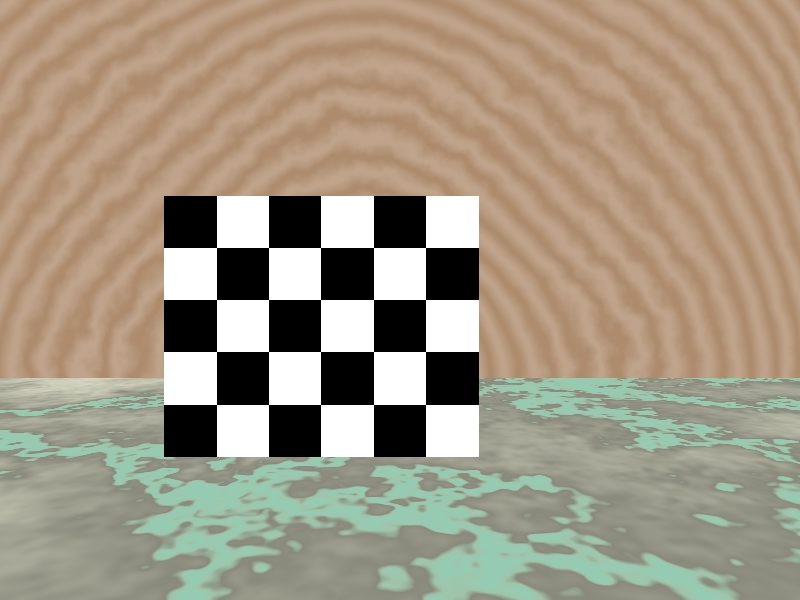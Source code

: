 #include "colors.inc"
#include "textures.inc"
#include "shapes.inc" 
#include "glass.inc" 
#include "metals.inc" 
#include "woods.inc" 
#include "stones.inc"    // pre-defined scene elements 

////////////////////////////////////////////////////////////////////////////////

// TABULEIRO
#declare MEDIAH=0.6;	// Tabuleiro de 0.6*2 de lado -> 1.2m de lado
#declare PROFUNDO=2.0;	// Que tao longue esta o tabuleiro: 2.0m

// CAMERA
#declare ALT_CAMARA=MEDIAH;	// Camera a MEDIAH altura.
#declare POS_CAMARA=+0.3;	// Camera +0.3m na dereita
#declare ANG_CAMARA=75;

////////////////////////////////////////////////////////////////////////////////

camera {
   location  <POS_CAMARA, ALT_CAMARA, 0>
   look_at   <POS_CAMARA, ALT_CAMARA, PROFUNDO>
   angle ANG_CAMARA
}

// Piso
plane {//normal=<0, 1, 0>	y=0
	<0, 1, 0>, 0
	texture { T_Stone25 scale 4 }

}

// Pared
plane {//normal=<0, 1, 0>	y=0
	<0, 0, 1>, PROFUNDO*2
	texture { DMFLightOak }

}


box {
	<-MEDIAH, -MEDIAH, -0.01>, < MEDIAH, MEDIAH*0.665, 0.01>
	texture {
		pigment {
			checker
			color rgb<1.0, 1.0, 1.0>
			color rgb<0.0, 0.0, 0.0>
		}
		scale 0.20
	}
	rotate <0, clock, 0>
	translate <0.0, MEDIAH, PROFUNDO>
}


light_source {
   <0.0, 10*MEDIAH, 0>
   color White
} 
